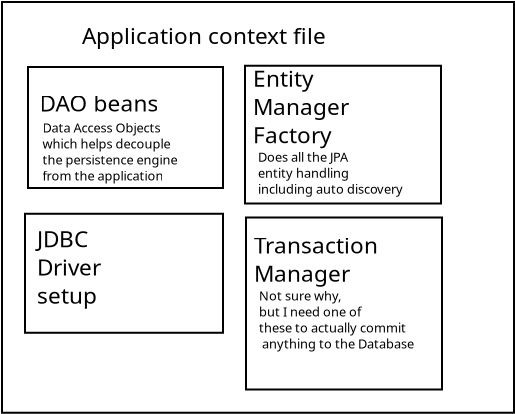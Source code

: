 <?xml version="1.0" encoding="UTF-8"?>
<dia:diagram xmlns:dia="http://www.lysator.liu.se/~alla/dia/">
  <dia:layer name="Background" visible="true" active="true">
    <dia:group>
      <dia:object type="Standard - Box" version="0" id="O0">
        <dia:attribute name="obj_pos">
          <dia:point val="18,13.9"/>
        </dia:attribute>
        <dia:attribute name="obj_bb">
          <dia:rectangle val="17.95,13.85;43.65,34.487"/>
        </dia:attribute>
        <dia:attribute name="elem_corner">
          <dia:point val="18,13.9"/>
        </dia:attribute>
        <dia:attribute name="elem_width">
          <dia:real val="25.6"/>
        </dia:attribute>
        <dia:attribute name="elem_height">
          <dia:real val="20.537"/>
        </dia:attribute>
        <dia:attribute name="show_background">
          <dia:boolean val="true"/>
        </dia:attribute>
      </dia:object>
      <dia:object type="Standard - Text" version="1" id="O1">
        <dia:attribute name="obj_pos">
          <dia:point val="22,16"/>
        </dia:attribute>
        <dia:attribute name="obj_bb">
          <dia:rectangle val="22,14.917;35.028,16.333"/>
        </dia:attribute>
        <dia:attribute name="text">
          <dia:composite type="text">
            <dia:attribute name="string">
              <dia:string>#Application context file#</dia:string>
            </dia:attribute>
            <dia:attribute name="font">
              <dia:font family="sans" style="0" name="Helvetica"/>
            </dia:attribute>
            <dia:attribute name="height">
              <dia:real val="1.411"/>
            </dia:attribute>
            <dia:attribute name="pos">
              <dia:point val="22,16"/>
            </dia:attribute>
            <dia:attribute name="color">
              <dia:color val="#000000"/>
            </dia:attribute>
            <dia:attribute name="alignment">
              <dia:enum val="0"/>
            </dia:attribute>
          </dia:composite>
        </dia:attribute>
        <dia:attribute name="valign">
          <dia:enum val="3"/>
        </dia:attribute>
      </dia:object>
      <dia:group>
        <dia:object type="Standard - Box" version="0" id="O2">
          <dia:attribute name="obj_pos">
            <dia:point val="30.15,17.087"/>
          </dia:attribute>
          <dia:attribute name="obj_bb">
            <dia:rectangle val="30.1,17.038;40,24.025"/>
          </dia:attribute>
          <dia:attribute name="elem_corner">
            <dia:point val="30.15,17.087"/>
          </dia:attribute>
          <dia:attribute name="elem_width">
            <dia:real val="9.8"/>
          </dia:attribute>
          <dia:attribute name="elem_height">
            <dia:real val="6.888"/>
          </dia:attribute>
          <dia:attribute name="show_background">
            <dia:boolean val="true"/>
          </dia:attribute>
        </dia:object>
        <dia:object type="Standard - Text" version="1" id="O3">
          <dia:attribute name="obj_pos">
            <dia:point val="30.55,18.137"/>
          </dia:attribute>
          <dia:attribute name="obj_bb">
            <dia:rectangle val="30.55,17.087;35.502,21.227"/>
          </dia:attribute>
          <dia:attribute name="text">
            <dia:composite type="text">
              <dia:attribute name="string">
                <dia:string>#Entity 
Manager
Factory#</dia:string>
              </dia:attribute>
              <dia:attribute name="font">
                <dia:font family="sans" style="0" name="Helvetica"/>
              </dia:attribute>
              <dia:attribute name="height">
                <dia:real val="1.411"/>
              </dia:attribute>
              <dia:attribute name="pos">
                <dia:point val="30.55,18.137"/>
              </dia:attribute>
              <dia:attribute name="color">
                <dia:color val="#000000"/>
              </dia:attribute>
              <dia:attribute name="alignment">
                <dia:enum val="0"/>
              </dia:attribute>
            </dia:composite>
          </dia:attribute>
          <dia:attribute name="valign">
            <dia:enum val="3"/>
          </dia:attribute>
        </dia:object>
        <dia:object type="Standard - Text" version="1" id="O4">
          <dia:attribute name="obj_pos">
            <dia:point val="30.8,21.887"/>
          </dia:attribute>
          <dia:attribute name="obj_bb">
            <dia:rectangle val="30.8,21.293;38.64,23.64"/>
          </dia:attribute>
          <dia:attribute name="text">
            <dia:composite type="text">
              <dia:attribute name="string">
                <dia:string>#Does all the JPA
entity handling
including auto discovery#</dia:string>
              </dia:attribute>
              <dia:attribute name="font">
                <dia:font family="sans" style="0" name="Helvetica"/>
              </dia:attribute>
              <dia:attribute name="height">
                <dia:real val="0.8"/>
              </dia:attribute>
              <dia:attribute name="pos">
                <dia:point val="30.8,21.887"/>
              </dia:attribute>
              <dia:attribute name="color">
                <dia:color val="#000000"/>
              </dia:attribute>
              <dia:attribute name="alignment">
                <dia:enum val="0"/>
              </dia:attribute>
            </dia:composite>
          </dia:attribute>
          <dia:attribute name="valign">
            <dia:enum val="3"/>
          </dia:attribute>
        </dia:object>
      </dia:group>
      <dia:group>
        <dia:object type="Standard - Box" version="0" id="O5">
          <dia:attribute name="obj_pos">
            <dia:point val="19.3,17.15"/>
          </dia:attribute>
          <dia:attribute name="obj_bb">
            <dia:rectangle val="19.25,17.1;29.1,23.25"/>
          </dia:attribute>
          <dia:attribute name="elem_corner">
            <dia:point val="19.3,17.15"/>
          </dia:attribute>
          <dia:attribute name="elem_width">
            <dia:real val="9.75"/>
          </dia:attribute>
          <dia:attribute name="elem_height">
            <dia:real val="6.05"/>
          </dia:attribute>
          <dia:attribute name="show_background">
            <dia:boolean val="true"/>
          </dia:attribute>
        </dia:object>
        <dia:object type="Standard - Text" version="1" id="O6">
          <dia:attribute name="obj_pos">
            <dia:point val="19.875,19.375"/>
          </dia:attribute>
          <dia:attribute name="obj_bb">
            <dia:rectangle val="19.875,18.325;26.133,19.642"/>
          </dia:attribute>
          <dia:attribute name="text">
            <dia:composite type="text">
              <dia:attribute name="string">
                <dia:string>#DAO beans#</dia:string>
              </dia:attribute>
              <dia:attribute name="font">
                <dia:font family="sans" style="0" name="Helvetica"/>
              </dia:attribute>
              <dia:attribute name="height">
                <dia:real val="1.411"/>
              </dia:attribute>
              <dia:attribute name="pos">
                <dia:point val="19.875,19.375"/>
              </dia:attribute>
              <dia:attribute name="color">
                <dia:color val="#000000"/>
              </dia:attribute>
              <dia:attribute name="alignment">
                <dia:enum val="0"/>
              </dia:attribute>
            </dia:composite>
          </dia:attribute>
          <dia:attribute name="valign">
            <dia:enum val="3"/>
          </dia:attribute>
        </dia:object>
        <dia:object type="Standard - Text" version="1" id="O7">
          <dia:attribute name="obj_pos">
            <dia:point val="20.025,20.425"/>
          </dia:attribute>
          <dia:attribute name="obj_bb">
            <dia:rectangle val="20.025,19.83;27.37,22.977"/>
          </dia:attribute>
          <dia:attribute name="text">
            <dia:composite type="text">
              <dia:attribute name="string">
                <dia:string>#Data Access Objects
which helps decouple
the persistence engine
from the application#</dia:string>
              </dia:attribute>
              <dia:attribute name="font">
                <dia:font family="sans" style="0" name="Helvetica"/>
              </dia:attribute>
              <dia:attribute name="height">
                <dia:real val="0.8"/>
              </dia:attribute>
              <dia:attribute name="pos">
                <dia:point val="20.025,20.425"/>
              </dia:attribute>
              <dia:attribute name="color">
                <dia:color val="#000000"/>
              </dia:attribute>
              <dia:attribute name="alignment">
                <dia:enum val="0"/>
              </dia:attribute>
            </dia:composite>
          </dia:attribute>
          <dia:attribute name="valign">
            <dia:enum val="3"/>
          </dia:attribute>
        </dia:object>
      </dia:group>
      <dia:group>
        <dia:object type="Standard - Box" version="0" id="O8">
          <dia:attribute name="obj_pos">
            <dia:point val="19.15,24.488"/>
          </dia:attribute>
          <dia:attribute name="obj_bb">
            <dia:rectangle val="19.1,24.438;29.1,30.488"/>
          </dia:attribute>
          <dia:attribute name="elem_corner">
            <dia:point val="19.15,24.488"/>
          </dia:attribute>
          <dia:attribute name="elem_width">
            <dia:real val="9.9"/>
          </dia:attribute>
          <dia:attribute name="elem_height">
            <dia:real val="5.95"/>
          </dia:attribute>
          <dia:attribute name="show_background">
            <dia:boolean val="true"/>
          </dia:attribute>
        </dia:object>
        <dia:object type="Standard - Text" version="1" id="O9">
          <dia:attribute name="obj_pos">
            <dia:point val="19.75,26.163"/>
          </dia:attribute>
          <dia:attribute name="obj_bb">
            <dia:rectangle val="19.75,25.113;23.225,29.252"/>
          </dia:attribute>
          <dia:attribute name="text">
            <dia:composite type="text">
              <dia:attribute name="string">
                <dia:string>#JDBC
Driver
setup#</dia:string>
              </dia:attribute>
              <dia:attribute name="font">
                <dia:font family="sans" style="0" name="Helvetica"/>
              </dia:attribute>
              <dia:attribute name="height">
                <dia:real val="1.411"/>
              </dia:attribute>
              <dia:attribute name="pos">
                <dia:point val="19.75,26.163"/>
              </dia:attribute>
              <dia:attribute name="color">
                <dia:color val="#000000"/>
              </dia:attribute>
              <dia:attribute name="alignment">
                <dia:enum val="0"/>
              </dia:attribute>
            </dia:composite>
          </dia:attribute>
          <dia:attribute name="valign">
            <dia:enum val="3"/>
          </dia:attribute>
        </dia:object>
      </dia:group>
      <dia:group>
        <dia:object type="Standard - Box" version="0" id="O10">
          <dia:attribute name="obj_pos">
            <dia:point val="30.2,24.675"/>
          </dia:attribute>
          <dia:attribute name="obj_bb">
            <dia:rectangle val="30.15,24.625;40.05,33.325"/>
          </dia:attribute>
          <dia:attribute name="elem_corner">
            <dia:point val="30.2,24.675"/>
          </dia:attribute>
          <dia:attribute name="elem_width">
            <dia:real val="9.8"/>
          </dia:attribute>
          <dia:attribute name="elem_height">
            <dia:real val="8.6"/>
          </dia:attribute>
          <dia:attribute name="show_background">
            <dia:boolean val="true"/>
          </dia:attribute>
        </dia:object>
        <dia:object type="Standard - Text" version="1" id="O11">
          <dia:attribute name="obj_pos">
            <dia:point val="30.6,26.475"/>
          </dia:attribute>
          <dia:attribute name="obj_bb">
            <dia:rectangle val="30.6,25.425;37.057,28.154"/>
          </dia:attribute>
          <dia:attribute name="text">
            <dia:composite type="text">
              <dia:attribute name="string">
                <dia:string>#Transaction
Manager#</dia:string>
              </dia:attribute>
              <dia:attribute name="font">
                <dia:font family="sans" style="0" name="Helvetica"/>
              </dia:attribute>
              <dia:attribute name="height">
                <dia:real val="1.411"/>
              </dia:attribute>
              <dia:attribute name="pos">
                <dia:point val="30.6,26.475"/>
              </dia:attribute>
              <dia:attribute name="color">
                <dia:color val="#000000"/>
              </dia:attribute>
              <dia:attribute name="alignment">
                <dia:enum val="0"/>
              </dia:attribute>
            </dia:composite>
          </dia:attribute>
          <dia:attribute name="valign">
            <dia:enum val="3"/>
          </dia:attribute>
        </dia:object>
        <dia:object type="Standard - Text" version="1" id="O12">
          <dia:attribute name="obj_pos">
            <dia:point val="30.85,28.825"/>
          </dia:attribute>
          <dia:attribute name="obj_bb">
            <dia:rectangle val="30.85,28.23;39.23,31.378"/>
          </dia:attribute>
          <dia:attribute name="text">
            <dia:composite type="text">
              <dia:attribute name="string">
                <dia:string>#Not sure why, 
but I need one of 
these to actually commit
 anything to the Database#</dia:string>
              </dia:attribute>
              <dia:attribute name="font">
                <dia:font family="sans" style="0" name="Helvetica"/>
              </dia:attribute>
              <dia:attribute name="height">
                <dia:real val="0.8"/>
              </dia:attribute>
              <dia:attribute name="pos">
                <dia:point val="30.85,28.825"/>
              </dia:attribute>
              <dia:attribute name="color">
                <dia:color val="#000000"/>
              </dia:attribute>
              <dia:attribute name="alignment">
                <dia:enum val="0"/>
              </dia:attribute>
            </dia:composite>
          </dia:attribute>
          <dia:attribute name="valign">
            <dia:enum val="3"/>
          </dia:attribute>
        </dia:object>
      </dia:group>
    </dia:group>
  </dia:layer>
</dia:diagram>
